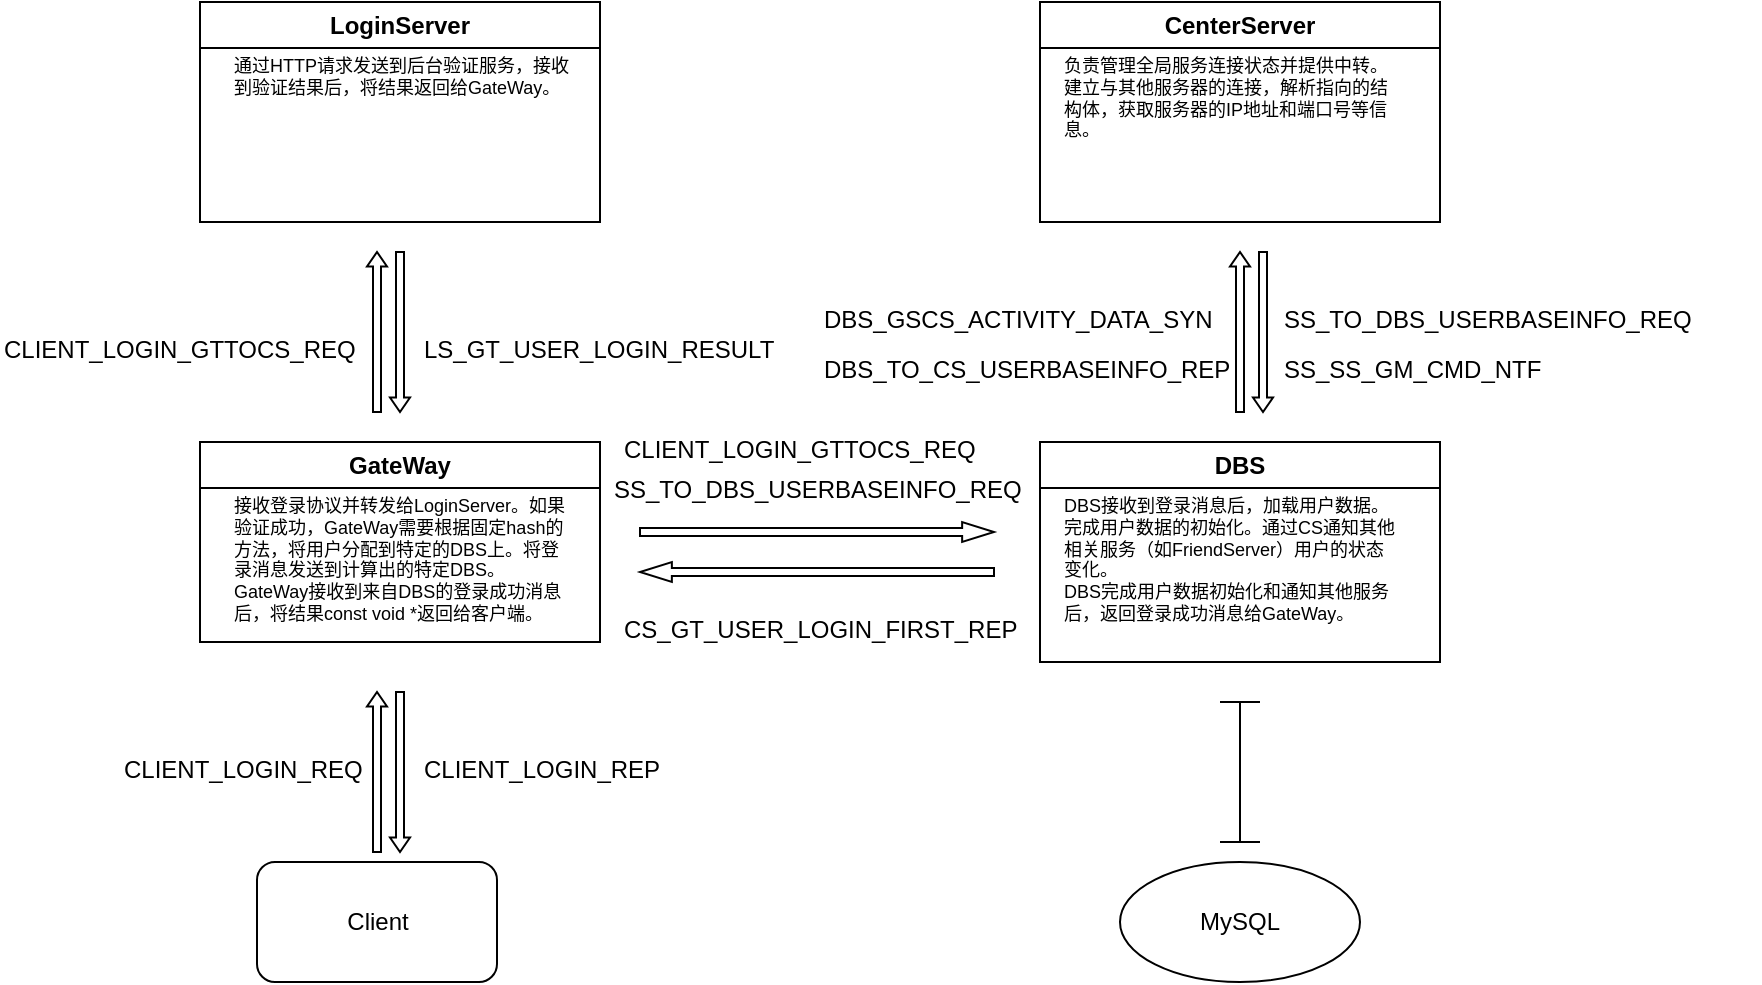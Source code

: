 <mxfile version="24.7.17">
  <diagram id="C5RBs43oDa-KdzZeNtuy" name="Page-1">
    <mxGraphModel dx="1810" dy="522" grid="1" gridSize="10" guides="1" tooltips="1" connect="1" arrows="1" fold="1" page="1" pageScale="1" pageWidth="827" pageHeight="1169" math="0" shadow="0">
      <root>
        <mxCell id="WIyWlLk6GJQsqaUBKTNV-0" />
        <mxCell id="WIyWlLk6GJQsqaUBKTNV-1" parent="WIyWlLk6GJQsqaUBKTNV-0" />
        <mxCell id="GLdnbfGG6QxVi_6-yVyp-0" value="DBS" style="swimlane;whiteSpace=wrap;html=1;" vertex="1" parent="WIyWlLk6GJQsqaUBKTNV-1">
          <mxGeometry x="500" y="540" width="200" height="110" as="geometry" />
        </mxCell>
        <mxCell id="GLdnbfGG6QxVi_6-yVyp-59" value="DBS接收到登录消息后，加载用户数据。完成用户数据的初始化。通过CS通知其他相关服务（如FriendServer）用户的状态变化。&#xa;DBS完成用户数据初始化和通知其他服务后，返回登录成功消息给GateWay。" style="text;whiteSpace=wrap;fontSize=9;" vertex="1" parent="GLdnbfGG6QxVi_6-yVyp-0">
          <mxGeometry x="10" y="20" width="170" height="80" as="geometry" />
        </mxCell>
        <mxCell id="GLdnbfGG6QxVi_6-yVyp-1" value="MySQL" style="ellipse;whiteSpace=wrap;html=1;" vertex="1" parent="WIyWlLk6GJQsqaUBKTNV-1">
          <mxGeometry x="540" y="750" width="120" height="60" as="geometry" />
        </mxCell>
        <mxCell id="GLdnbfGG6QxVi_6-yVyp-2" value="Client" style="rounded=1;whiteSpace=wrap;html=1;" vertex="1" parent="WIyWlLk6GJQsqaUBKTNV-1">
          <mxGeometry x="108.5" y="750" width="120" height="60" as="geometry" />
        </mxCell>
        <mxCell id="GLdnbfGG6QxVi_6-yVyp-3" value="GateWay" style="swimlane;whiteSpace=wrap;html=1;" vertex="1" parent="WIyWlLk6GJQsqaUBKTNV-1">
          <mxGeometry x="80" y="540" width="200" height="100" as="geometry" />
        </mxCell>
        <mxCell id="GLdnbfGG6QxVi_6-yVyp-56" value="接收登录协议并转发给LoginServer。如果验证成功，GateWay需要根据固定hash的方法，将用户分配到特定的DBS上。将登录消息发送到计算出的特定DBS。&#xa;GateWay接收到来自DBS的登录成功消息后，将结果const void *返回给客户端。" style="text;whiteSpace=wrap;fontSize=9;" vertex="1" parent="GLdnbfGG6QxVi_6-yVyp-3">
          <mxGeometry x="15" y="20" width="170" height="80" as="geometry" />
        </mxCell>
        <mxCell id="GLdnbfGG6QxVi_6-yVyp-4" value="CenterServer" style="swimlane;whiteSpace=wrap;html=1;" vertex="1" parent="WIyWlLk6GJQsqaUBKTNV-1">
          <mxGeometry x="500" y="320" width="200" height="110" as="geometry" />
        </mxCell>
        <mxCell id="GLdnbfGG6QxVi_6-yVyp-58" value="负责管理全局服务连接状态并提供中转。建立与其他服务器的连接，解析指向的结构体，获取服务器的IP地址和端口号等信息。" style="text;whiteSpace=wrap;fontSize=9;" vertex="1" parent="GLdnbfGG6QxVi_6-yVyp-4">
          <mxGeometry x="10" y="20" width="170" height="80" as="geometry" />
        </mxCell>
        <mxCell id="GLdnbfGG6QxVi_6-yVyp-5" value="LoginServer" style="swimlane;whiteSpace=wrap;html=1;" vertex="1" parent="WIyWlLk6GJQsqaUBKTNV-1">
          <mxGeometry x="80" y="320" width="200" height="110" as="geometry" />
        </mxCell>
        <mxCell id="GLdnbfGG6QxVi_6-yVyp-57" value="通过HTTP请求发送到后台验证服务，接收到验证结果后，将结果返回给GateWay。" style="text;whiteSpace=wrap;fontSize=9;" vertex="1" parent="GLdnbfGG6QxVi_6-yVyp-5">
          <mxGeometry x="15" y="20" width="170" height="80" as="geometry" />
        </mxCell>
        <mxCell id="GLdnbfGG6QxVi_6-yVyp-16" value="CLIENT_LOGIN_REQ" style="text;whiteSpace=wrap;" vertex="1" parent="WIyWlLk6GJQsqaUBKTNV-1">
          <mxGeometry x="40" y="690" width="150" height="40" as="geometry" />
        </mxCell>
        <mxCell id="GLdnbfGG6QxVi_6-yVyp-21" value="" style="shape=crossbar;whiteSpace=wrap;html=1;rounded=1;direction=south;" vertex="1" parent="WIyWlLk6GJQsqaUBKTNV-1">
          <mxGeometry x="590" y="670" width="20" height="70" as="geometry" />
        </mxCell>
        <mxCell id="GLdnbfGG6QxVi_6-yVyp-27" value="" style="shape=singleArrow;whiteSpace=wrap;html=1;arrowWidth=0.4;arrowSize=0.09;rotation=-90;" vertex="1" parent="WIyWlLk6GJQsqaUBKTNV-1">
          <mxGeometry x="128.5" y="480" width="80" height="10" as="geometry" />
        </mxCell>
        <mxCell id="GLdnbfGG6QxVi_6-yVyp-29" value="" style="shape=singleArrow;whiteSpace=wrap;html=1;arrowWidth=0.4;arrowSize=0.09;rotation=90;" vertex="1" parent="WIyWlLk6GJQsqaUBKTNV-1">
          <mxGeometry x="140" y="480" width="80" height="10" as="geometry" />
        </mxCell>
        <mxCell id="GLdnbfGG6QxVi_6-yVyp-30" value="" style="shape=singleArrow;whiteSpace=wrap;html=1;arrowWidth=0.4;arrowSize=0.09;rotation=-90;" vertex="1" parent="WIyWlLk6GJQsqaUBKTNV-1">
          <mxGeometry x="560" y="480" width="80" height="10" as="geometry" />
        </mxCell>
        <mxCell id="GLdnbfGG6QxVi_6-yVyp-31" value="" style="shape=singleArrow;whiteSpace=wrap;html=1;arrowWidth=0.4;arrowSize=0.09;rotation=90;" vertex="1" parent="WIyWlLk6GJQsqaUBKTNV-1">
          <mxGeometry x="571.5" y="480" width="80" height="10" as="geometry" />
        </mxCell>
        <mxCell id="GLdnbfGG6QxVi_6-yVyp-34" value="" style="shape=singleArrow;whiteSpace=wrap;html=1;arrowWidth=0.4;arrowSize=0.09;rotation=-90;" vertex="1" parent="WIyWlLk6GJQsqaUBKTNV-1">
          <mxGeometry x="128.5" y="700" width="80" height="10" as="geometry" />
        </mxCell>
        <mxCell id="GLdnbfGG6QxVi_6-yVyp-35" value="" style="shape=singleArrow;whiteSpace=wrap;html=1;arrowWidth=0.4;arrowSize=0.09;rotation=90;" vertex="1" parent="WIyWlLk6GJQsqaUBKTNV-1">
          <mxGeometry x="140" y="700" width="80" height="10" as="geometry" />
        </mxCell>
        <mxCell id="GLdnbfGG6QxVi_6-yVyp-37" value="" style="shape=singleArrow;whiteSpace=wrap;html=1;arrowWidth=0.4;arrowSize=0.09;" vertex="1" parent="WIyWlLk6GJQsqaUBKTNV-1">
          <mxGeometry x="300" y="580" width="177" height="10" as="geometry" />
        </mxCell>
        <mxCell id="GLdnbfGG6QxVi_6-yVyp-38" value="" style="shape=singleArrow;whiteSpace=wrap;html=1;arrowWidth=0.4;arrowSize=0.09;rotation=-180;" vertex="1" parent="WIyWlLk6GJQsqaUBKTNV-1">
          <mxGeometry x="300" y="600" width="177" height="10" as="geometry" />
        </mxCell>
        <mxCell id="GLdnbfGG6QxVi_6-yVyp-39" value="CLIENT_LOGIN_GTTOCS_REQ" style="text;whiteSpace=wrap;" vertex="1" parent="WIyWlLk6GJQsqaUBKTNV-1">
          <mxGeometry x="-20" y="480" width="210" height="40" as="geometry" />
        </mxCell>
        <mxCell id="GLdnbfGG6QxVi_6-yVyp-40" value="LS_GT_USER_LOGIN_RESULT" style="text;whiteSpace=wrap;" vertex="1" parent="WIyWlLk6GJQsqaUBKTNV-1">
          <mxGeometry x="190" y="480" width="210" height="40" as="geometry" />
        </mxCell>
        <mxCell id="GLdnbfGG6QxVi_6-yVyp-41" value="CLIENT_LOGIN_REP" style="text;whiteSpace=wrap;" vertex="1" parent="WIyWlLk6GJQsqaUBKTNV-1">
          <mxGeometry x="190" y="690" width="150" height="40" as="geometry" />
        </mxCell>
        <mxCell id="GLdnbfGG6QxVi_6-yVyp-42" value="CLIENT_LOGIN_GTTOCS_REQ" style="text;whiteSpace=wrap;" vertex="1" parent="WIyWlLk6GJQsqaUBKTNV-1">
          <mxGeometry x="290" y="530" width="210" height="40" as="geometry" />
        </mxCell>
        <mxCell id="GLdnbfGG6QxVi_6-yVyp-43" value="CS_GT_USER_LOGIN_FIRST_REP" style="text;whiteSpace=wrap;" vertex="1" parent="WIyWlLk6GJQsqaUBKTNV-1">
          <mxGeometry x="290" y="620" width="230" height="40" as="geometry" />
        </mxCell>
        <mxCell id="GLdnbfGG6QxVi_6-yVyp-44" value="SS_TO_DBS_USERBASEINFO_REQ" style="text;whiteSpace=wrap;" vertex="1" parent="WIyWlLk6GJQsqaUBKTNV-1">
          <mxGeometry x="285" y="550" width="240" height="40" as="geometry" />
        </mxCell>
        <mxCell id="GLdnbfGG6QxVi_6-yVyp-45" value="DBS_GSCS_ACTIVITY_DATA_SYN" style="text;whiteSpace=wrap;" vertex="1" parent="WIyWlLk6GJQsqaUBKTNV-1">
          <mxGeometry x="390" y="465" width="230" height="40" as="geometry" />
        </mxCell>
        <mxCell id="GLdnbfGG6QxVi_6-yVyp-46" value="SS_TO_DBS_USERBASEINFO_REQ" style="text;whiteSpace=wrap;" vertex="1" parent="WIyWlLk6GJQsqaUBKTNV-1">
          <mxGeometry x="620" y="465" width="240" height="40" as="geometry" />
        </mxCell>
        <mxCell id="GLdnbfGG6QxVi_6-yVyp-47" value="DBS_TO_CS_USERBASEINFO_REP" style="text;whiteSpace=wrap;" vertex="1" parent="WIyWlLk6GJQsqaUBKTNV-1">
          <mxGeometry x="390" y="490" width="240" height="40" as="geometry" />
        </mxCell>
        <mxCell id="GLdnbfGG6QxVi_6-yVyp-48" value="SS_SS_GM_CMD_NTF" style="text;whiteSpace=wrap;" vertex="1" parent="WIyWlLk6GJQsqaUBKTNV-1">
          <mxGeometry x="620" y="490" width="160" height="40" as="geometry" />
        </mxCell>
      </root>
    </mxGraphModel>
  </diagram>
</mxfile>
